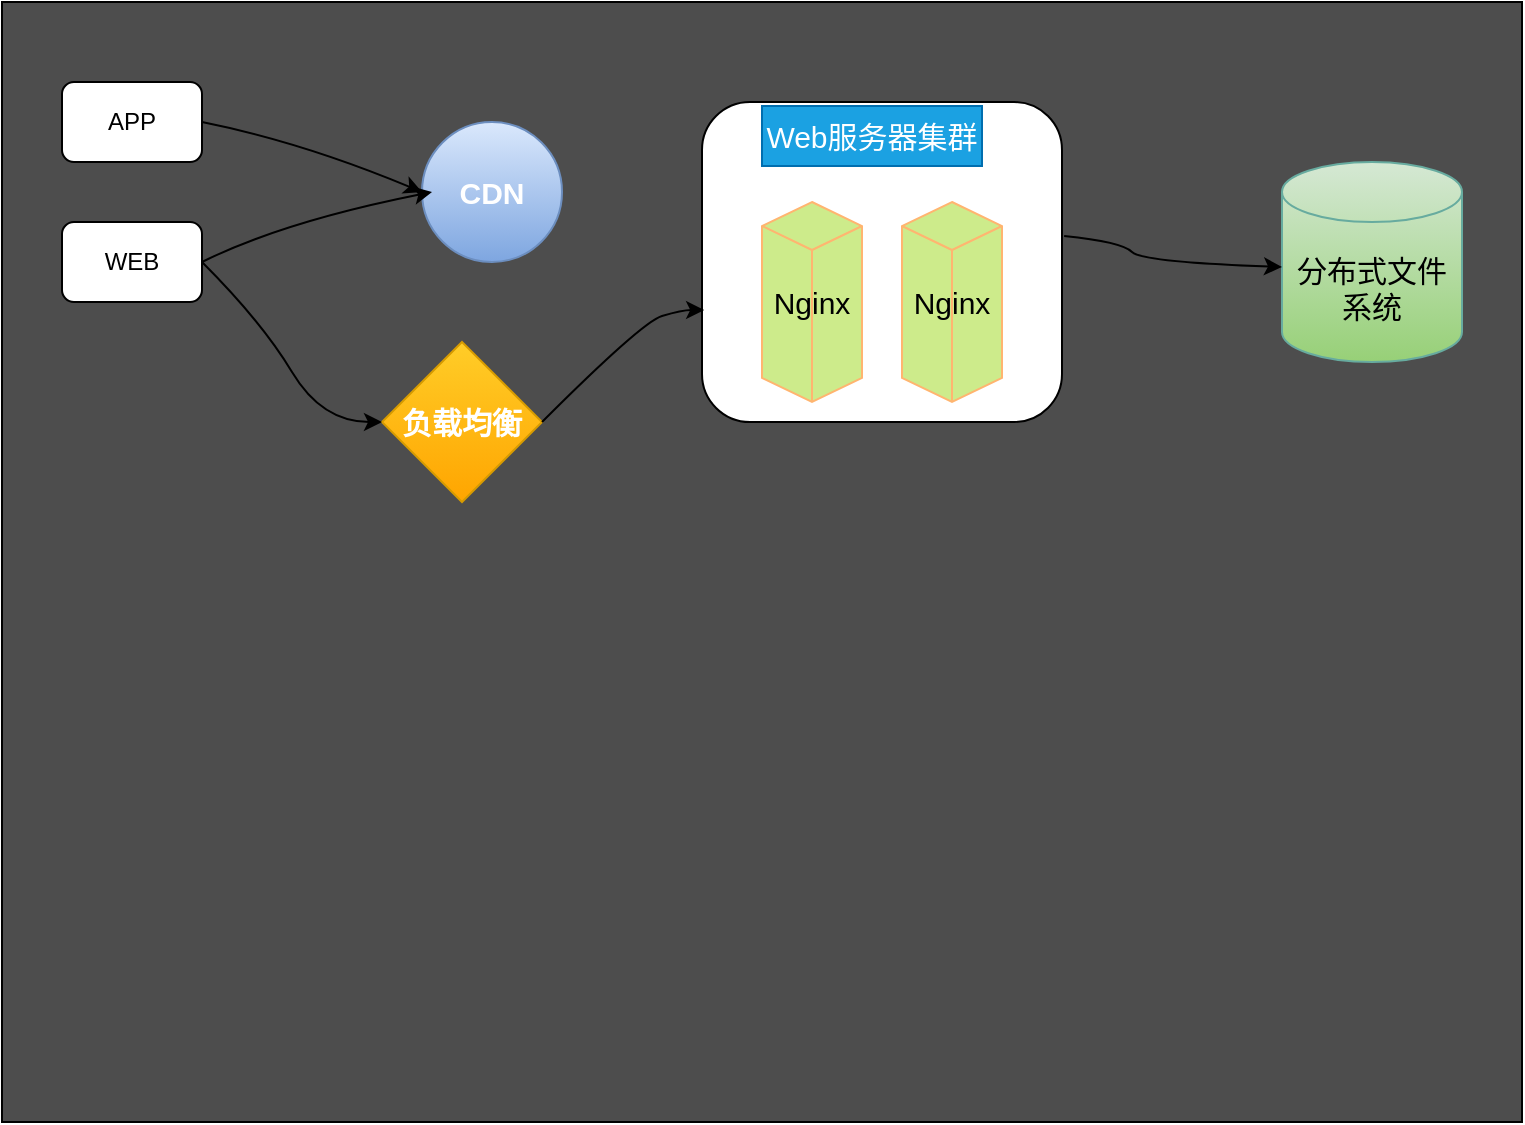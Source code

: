 <mxfile version="20.8.23" type="github">
  <diagram name="第 1 页" id="4W9wxMfJ0nzZJp1bOFUA">
    <mxGraphModel dx="1434" dy="755" grid="1" gridSize="10" guides="1" tooltips="1" connect="1" arrows="1" fold="1" page="1" pageScale="1" pageWidth="827" pageHeight="1169" math="0" shadow="0">
      <root>
        <mxCell id="0" />
        <mxCell id="1" parent="0" />
        <mxCell id="ijTSNQqwyhnL8fiNV9Yl-1" value="" style="rounded=0;whiteSpace=wrap;html=1;fillColor=#4D4D4D;" vertex="1" parent="1">
          <mxGeometry x="40" y="160" width="760" height="560" as="geometry" />
        </mxCell>
        <mxCell id="ijTSNQqwyhnL8fiNV9Yl-2" value="APP" style="rounded=1;whiteSpace=wrap;html=1;" vertex="1" parent="1">
          <mxGeometry x="70" y="200" width="70" height="40" as="geometry" />
        </mxCell>
        <mxCell id="ijTSNQqwyhnL8fiNV9Yl-3" value="WEB" style="rounded=1;whiteSpace=wrap;html=1;" vertex="1" parent="1">
          <mxGeometry x="70" y="270" width="70" height="40" as="geometry" />
        </mxCell>
        <mxCell id="ijTSNQqwyhnL8fiNV9Yl-6" value="" style="verticalLabelPosition=bottom;verticalAlign=top;html=1;shape=mxgraph.flowchart.on-page_reference;fillColor=#dae8fc;gradientColor=#7ea6e0;strokeColor=#6c8ebf;" vertex="1" parent="1">
          <mxGeometry x="250" y="220" width="70" height="70" as="geometry" />
        </mxCell>
        <mxCell id="ijTSNQqwyhnL8fiNV9Yl-8" value="&lt;font size=&quot;1&quot; color=&quot;#ffffff&quot;&gt;&lt;b style=&quot;font-size: 15px;&quot;&gt;负载均衡&lt;/b&gt;&lt;/font&gt;" style="rhombus;whiteSpace=wrap;html=1;fillColor=#ffcd28;gradientColor=#ffa500;strokeColor=#d79b00;" vertex="1" parent="1">
          <mxGeometry x="230" y="330" width="80" height="80" as="geometry" />
        </mxCell>
        <mxCell id="ijTSNQqwyhnL8fiNV9Yl-10" value="" style="curved=1;endArrow=classic;html=1;rounded=0;fontColor=#FFFFFF;entryX=0;entryY=0.5;entryDx=0;entryDy=0;entryPerimeter=0;exitX=1;exitY=0.5;exitDx=0;exitDy=0;" edge="1" parent="1" source="ijTSNQqwyhnL8fiNV9Yl-2" target="ijTSNQqwyhnL8fiNV9Yl-6">
          <mxGeometry width="50" height="50" relative="1" as="geometry">
            <mxPoint x="150" y="240" as="sourcePoint" />
            <mxPoint x="200" y="190" as="targetPoint" />
            <Array as="points">
              <mxPoint x="190" y="230" />
            </Array>
          </mxGeometry>
        </mxCell>
        <mxCell id="ijTSNQqwyhnL8fiNV9Yl-12" value="" style="curved=1;endArrow=classic;html=1;rounded=0;fontColor=#FFFFFF;exitX=1;exitY=0.5;exitDx=0;exitDy=0;entryX=0;entryY=0.5;entryDx=0;entryDy=0;" edge="1" parent="1" source="ijTSNQqwyhnL8fiNV9Yl-3" target="ijTSNQqwyhnL8fiNV9Yl-8">
          <mxGeometry width="50" height="50" relative="1" as="geometry">
            <mxPoint x="160" y="390" as="sourcePoint" />
            <mxPoint x="210" y="340" as="targetPoint" />
            <Array as="points">
              <mxPoint x="170" y="320" />
              <mxPoint x="200" y="370" />
            </Array>
          </mxGeometry>
        </mxCell>
        <mxCell id="ijTSNQqwyhnL8fiNV9Yl-13" value="&lt;b&gt;&lt;font style=&quot;font-size: 15px;&quot;&gt;CDN&lt;/font&gt;&lt;/b&gt;" style="text;html=1;strokeColor=none;fillColor=none;align=center;verticalAlign=middle;whiteSpace=wrap;rounded=0;fontColor=#FFFFFF;" vertex="1" parent="1">
          <mxGeometry x="255" y="240" width="60" height="30" as="geometry" />
        </mxCell>
        <mxCell id="ijTSNQqwyhnL8fiNV9Yl-14" value="" style="rounded=1;whiteSpace=wrap;html=1;fontColor=#FFFFFF;fillColor=#FFFFFF;" vertex="1" parent="1">
          <mxGeometry x="390" y="210" width="180" height="160" as="geometry" />
        </mxCell>
        <mxCell id="ijTSNQqwyhnL8fiNV9Yl-15" value="Text" style="text;html=1;strokeColor=none;fillColor=none;align=center;verticalAlign=middle;whiteSpace=wrap;rounded=0;fontColor=#FFFFFF;" vertex="1" parent="1">
          <mxGeometry x="450" y="230" width="60" height="30" as="geometry" />
        </mxCell>
        <mxCell id="ijTSNQqwyhnL8fiNV9Yl-16" value="&lt;font style=&quot;font-size: 15px;&quot;&gt;Web服务器集群&lt;/font&gt;" style="text;html=1;strokeColor=#006EAF;fillColor=#1ba1e2;align=center;verticalAlign=middle;whiteSpace=wrap;rounded=0;fontColor=#ffffff;" vertex="1" parent="1">
          <mxGeometry x="420" y="212" width="110" height="30" as="geometry" />
        </mxCell>
        <mxCell id="ijTSNQqwyhnL8fiNV9Yl-17" value="" style="curved=1;endArrow=classic;html=1;rounded=0;fontColor=#000000;entryX=0.006;entryY=0.65;entryDx=0;entryDy=0;entryPerimeter=0;exitX=1;exitY=0.5;exitDx=0;exitDy=0;" edge="1" parent="1" source="ijTSNQqwyhnL8fiNV9Yl-8" target="ijTSNQqwyhnL8fiNV9Yl-14">
          <mxGeometry width="50" height="50" relative="1" as="geometry">
            <mxPoint x="340" y="370" as="sourcePoint" />
            <mxPoint x="380" y="320" as="targetPoint" />
            <Array as="points">
              <mxPoint x="360" y="320" />
              <mxPoint x="380" y="314" />
            </Array>
          </mxGeometry>
        </mxCell>
        <mxCell id="ijTSNQqwyhnL8fiNV9Yl-18" value="Nginx" style="html=1;whiteSpace=wrap;shape=isoCube2;backgroundOutline=1;isoAngle=15;fontSize=15;fillColor=#cdeb8b;strokeColor=#FFB570;" vertex="1" parent="1">
          <mxGeometry x="420" y="260" width="50" height="100" as="geometry" />
        </mxCell>
        <mxCell id="ijTSNQqwyhnL8fiNV9Yl-19" value="Nginx" style="html=1;whiteSpace=wrap;shape=isoCube2;backgroundOutline=1;isoAngle=15;fontSize=15;fillColor=#cdeb8b;strokeColor=#FFB570;" vertex="1" parent="1">
          <mxGeometry x="490" y="260" width="50" height="100" as="geometry" />
        </mxCell>
        <mxCell id="ijTSNQqwyhnL8fiNV9Yl-20" value="" style="curved=1;endArrow=classic;html=1;rounded=0;fontSize=15;fontColor=#000000;exitX=1;exitY=0.5;exitDx=0;exitDy=0;entryX=0;entryY=0.5;entryDx=0;entryDy=0;" edge="1" parent="1" source="ijTSNQqwyhnL8fiNV9Yl-3" target="ijTSNQqwyhnL8fiNV9Yl-13">
          <mxGeometry width="50" height="50" relative="1" as="geometry">
            <mxPoint x="180" y="310" as="sourcePoint" />
            <mxPoint x="230" y="260" as="targetPoint" />
            <Array as="points">
              <mxPoint x="180" y="270" />
            </Array>
          </mxGeometry>
        </mxCell>
        <mxCell id="ijTSNQqwyhnL8fiNV9Yl-21" value="分布式文件系统" style="shape=cylinder3;whiteSpace=wrap;html=1;boundedLbl=1;backgroundOutline=1;size=15;fontSize=15;fillColor=#d5e8d4;strokeColor=#67AB9F;gradientColor=#97d077;" vertex="1" parent="1">
          <mxGeometry x="680" y="240" width="90" height="100" as="geometry" />
        </mxCell>
        <mxCell id="ijTSNQqwyhnL8fiNV9Yl-22" value="" style="curved=1;endArrow=classic;html=1;rounded=0;fontSize=15;fontColor=#000000;exitX=1.006;exitY=0.419;exitDx=0;exitDy=0;exitPerimeter=0;entryX=0;entryY=0;entryDx=0;entryDy=52.5;entryPerimeter=0;" edge="1" parent="1" source="ijTSNQqwyhnL8fiNV9Yl-14" target="ijTSNQqwyhnL8fiNV9Yl-21">
          <mxGeometry width="50" height="50" relative="1" as="geometry">
            <mxPoint x="580" y="360" as="sourcePoint" />
            <mxPoint x="630" y="310" as="targetPoint" />
            <Array as="points">
              <mxPoint x="600" y="280" />
              <mxPoint x="610" y="290" />
            </Array>
          </mxGeometry>
        </mxCell>
      </root>
    </mxGraphModel>
  </diagram>
</mxfile>
